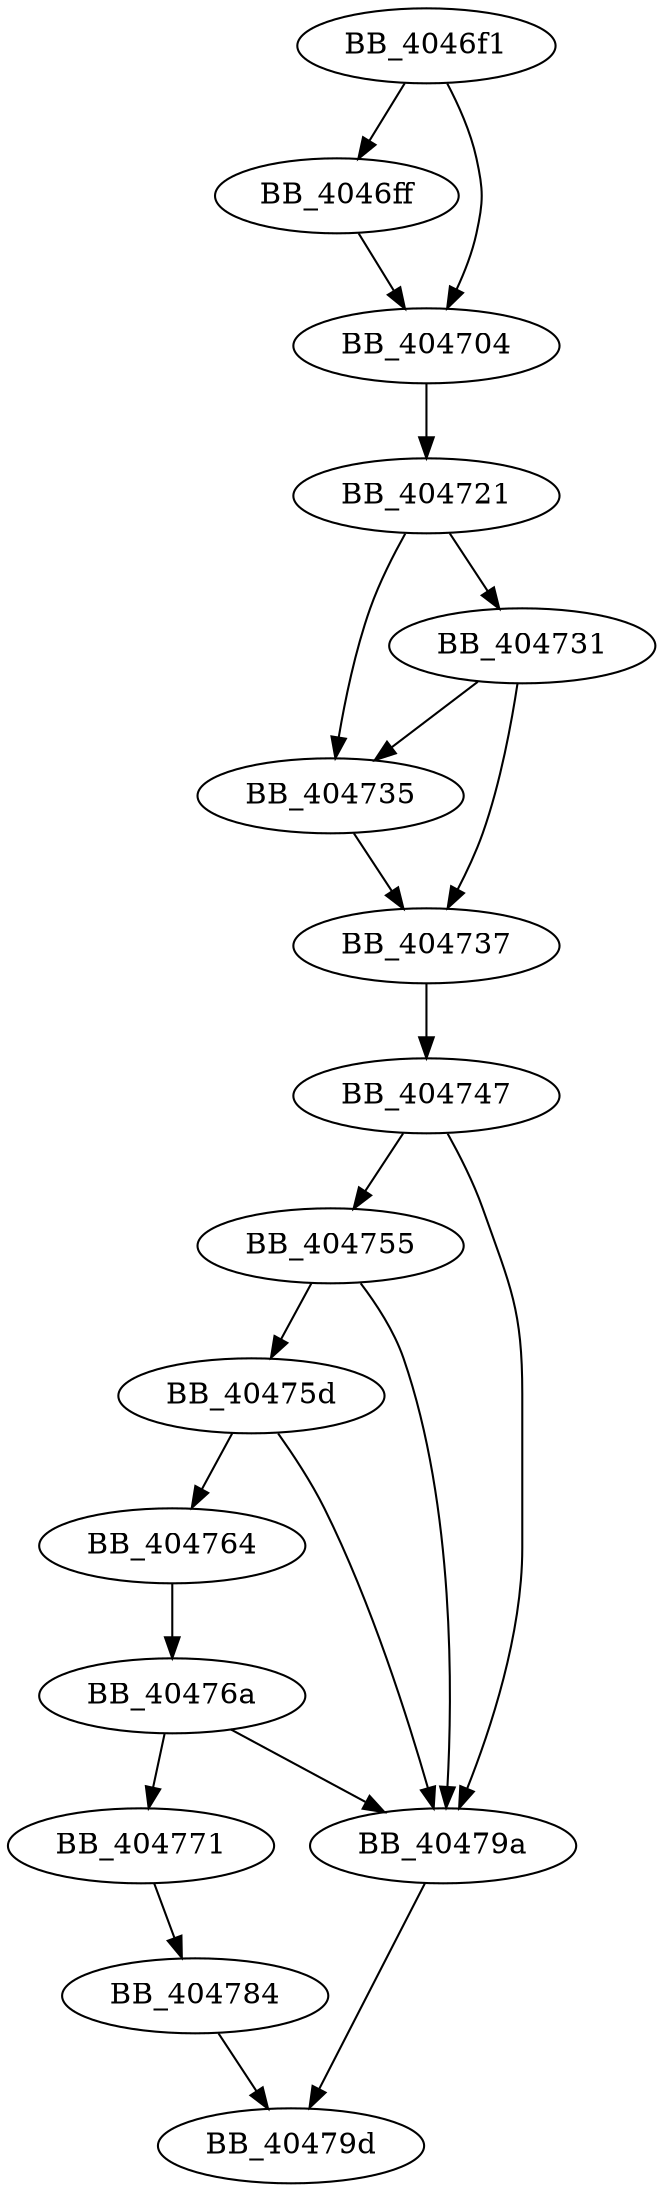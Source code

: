 DiGraph __setargv{
BB_4046f1->BB_4046ff
BB_4046f1->BB_404704
BB_4046ff->BB_404704
BB_404704->BB_404721
BB_404721->BB_404731
BB_404721->BB_404735
BB_404731->BB_404735
BB_404731->BB_404737
BB_404735->BB_404737
BB_404737->BB_404747
BB_404747->BB_404755
BB_404747->BB_40479a
BB_404755->BB_40475d
BB_404755->BB_40479a
BB_40475d->BB_404764
BB_40475d->BB_40479a
BB_404764->BB_40476a
BB_40476a->BB_404771
BB_40476a->BB_40479a
BB_404771->BB_404784
BB_404784->BB_40479d
BB_40479a->BB_40479d
}
